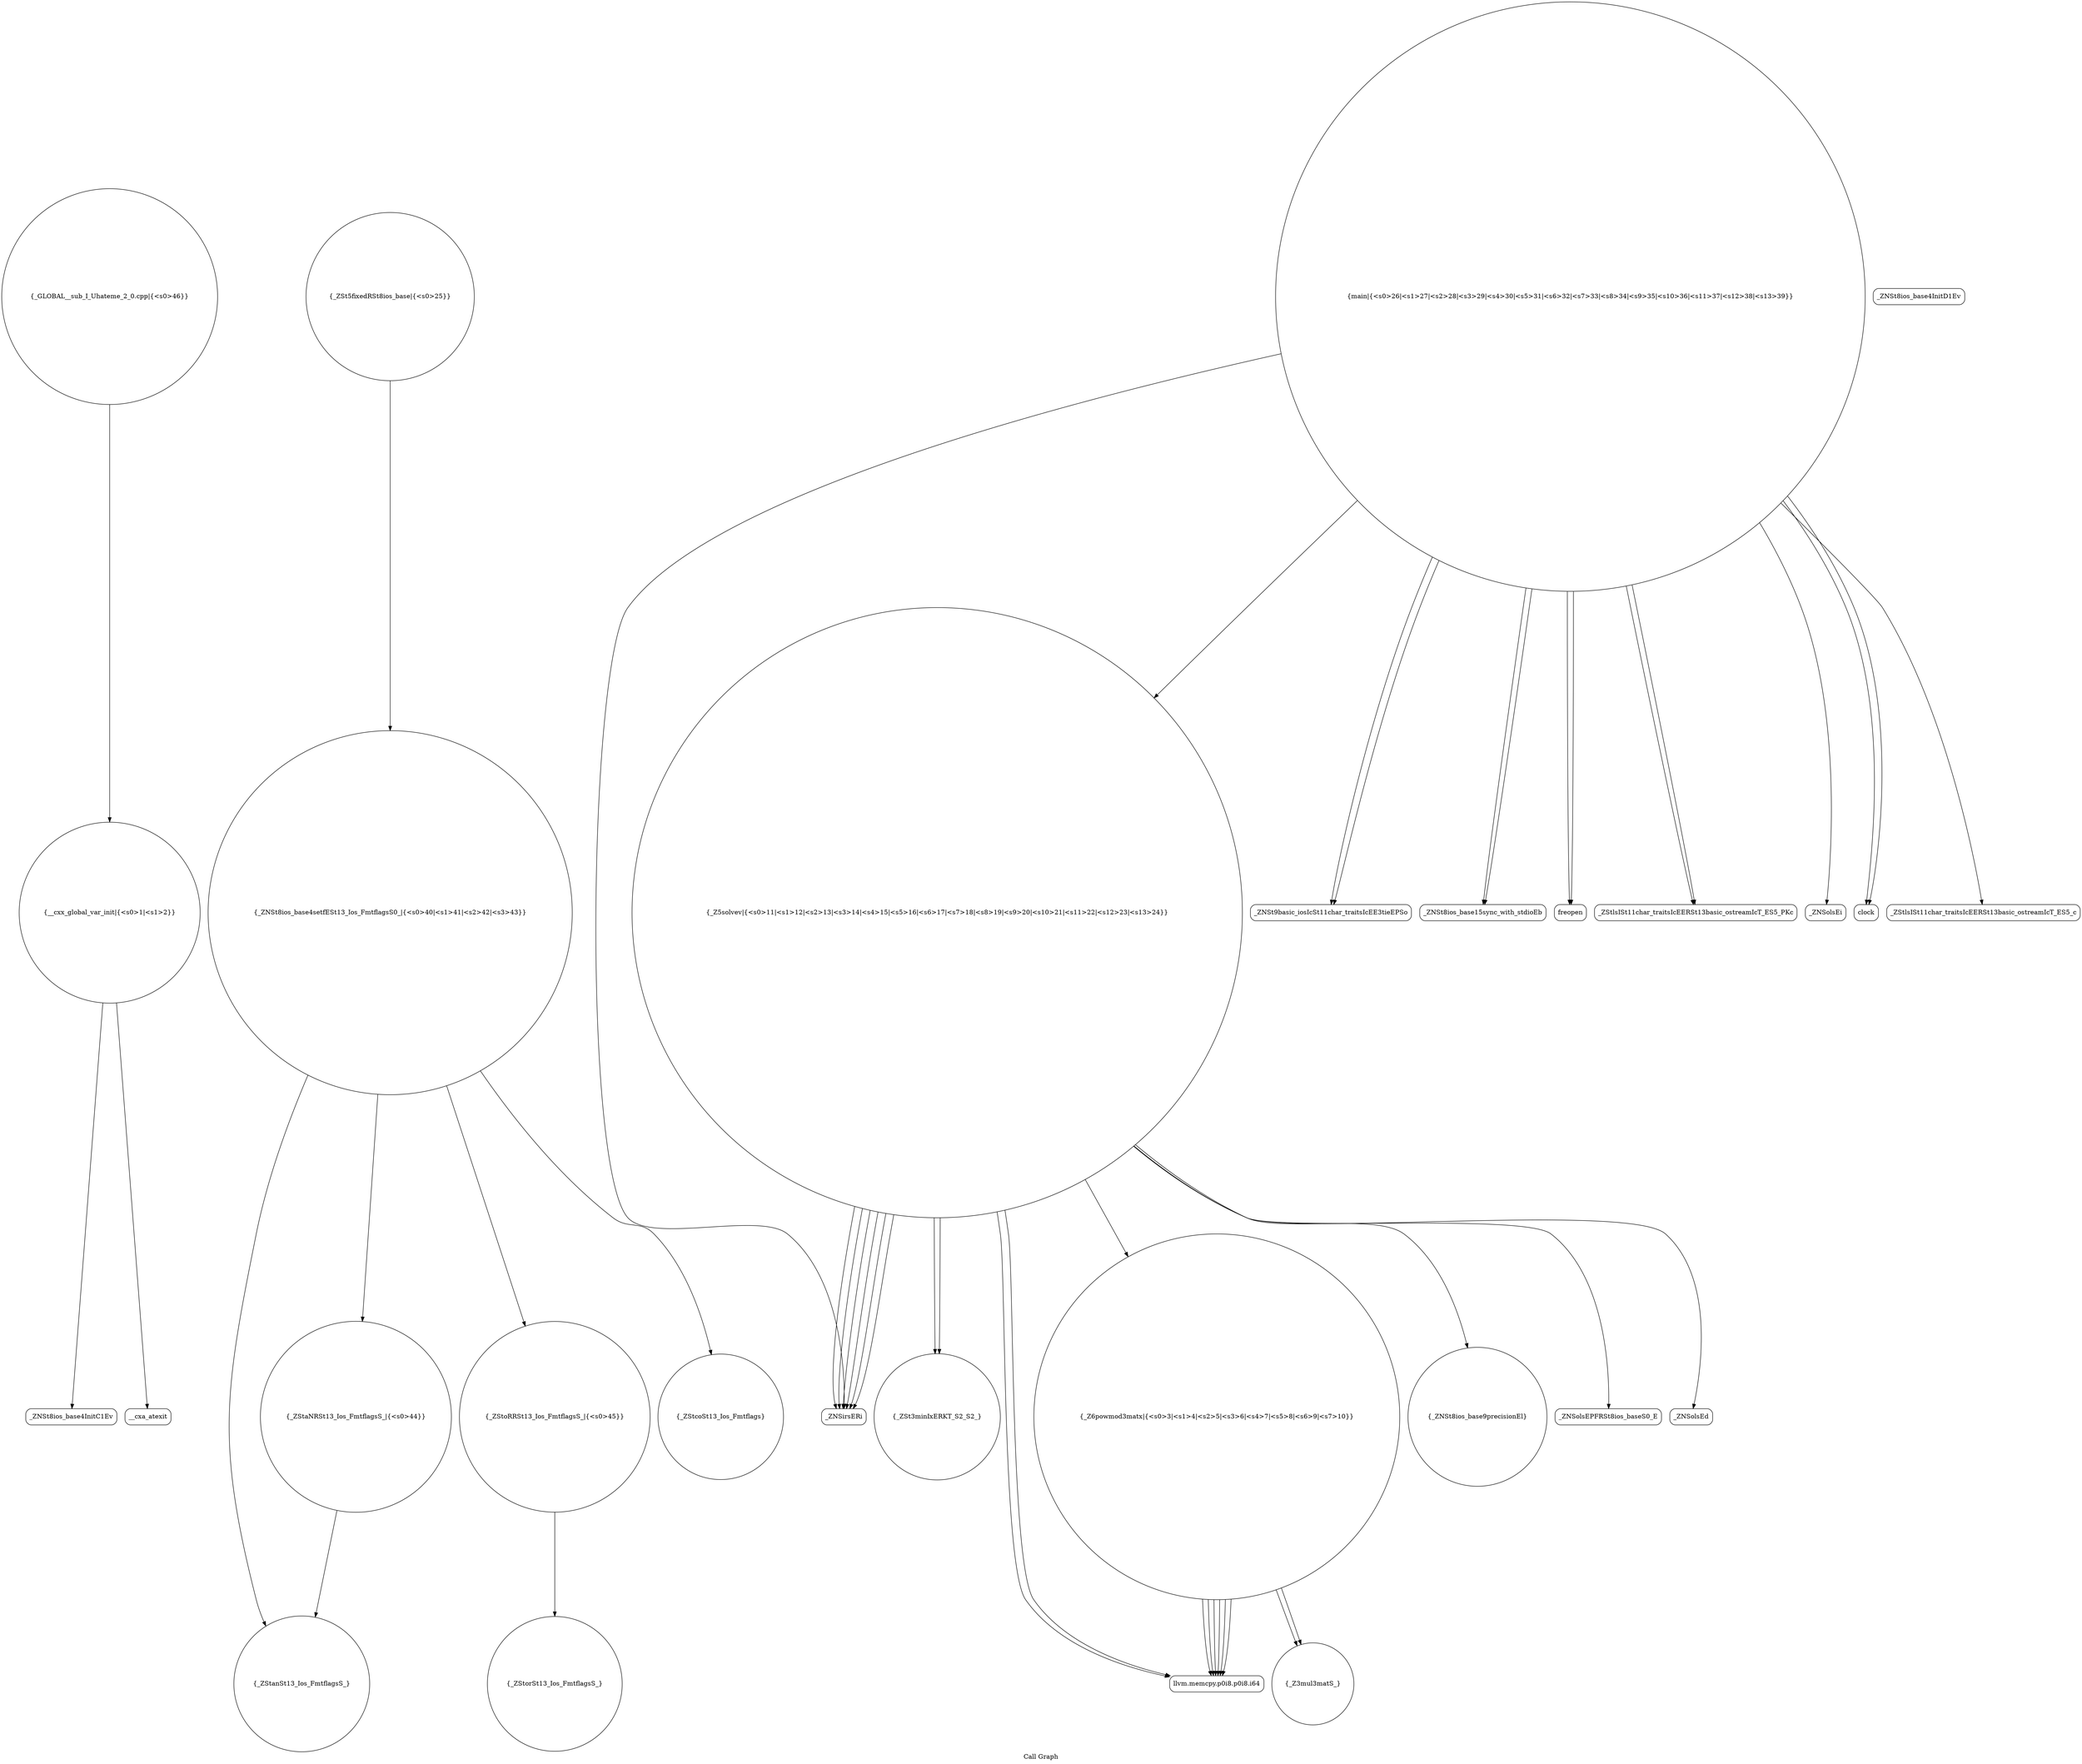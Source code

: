 digraph "Call Graph" {
	label="Call Graph";

	Node0x56046fc55e50 [shape=record,shape=circle,label="{__cxx_global_var_init|{<s0>1|<s1>2}}"];
	Node0x56046fc55e50:s0 -> Node0x56046fc562e0[color=black];
	Node0x56046fc55e50:s1 -> Node0x56046fc563e0[color=black];
	Node0x56046fc56f60 [shape=record,shape=circle,label="{_ZStanSt13_Ios_FmtflagsS_}"];
	Node0x56046fc565e0 [shape=record,shape=circle,label="{_Z5solvev|{<s0>11|<s1>12|<s2>13|<s3>14|<s4>15|<s5>16|<s6>17|<s7>18|<s8>19|<s9>20|<s10>21|<s11>22|<s12>23|<s13>24}}"];
	Node0x56046fc565e0:s0 -> Node0x56046fc56660[color=black];
	Node0x56046fc565e0:s1 -> Node0x56046fc56660[color=black];
	Node0x56046fc565e0:s2 -> Node0x56046fc56660[color=black];
	Node0x56046fc565e0:s3 -> Node0x56046fc56660[color=black];
	Node0x56046fc565e0:s4 -> Node0x56046fc56660[color=black];
	Node0x56046fc565e0:s5 -> Node0x56046fc56660[color=black];
	Node0x56046fc565e0:s6 -> Node0x56046fc566e0[color=black];
	Node0x56046fc565e0:s7 -> Node0x56046fc566e0[color=black];
	Node0x56046fc565e0:s8 -> Node0x56046fc56560[color=black];
	Node0x56046fc565e0:s9 -> Node0x56046fc564e0[color=black];
	Node0x56046fc565e0:s10 -> Node0x56046fc56560[color=black];
	Node0x56046fc565e0:s11 -> Node0x56046fc56760[color=black];
	Node0x56046fc565e0:s12 -> Node0x56046fc567e0[color=black];
	Node0x56046fc565e0:s13 -> Node0x56046fc568e0[color=black];
	Node0x56046fc56960 [shape=record,shape=circle,label="{main|{<s0>26|<s1>27|<s2>28|<s3>29|<s4>30|<s5>31|<s6>32|<s7>33|<s8>34|<s9>35|<s10>36|<s11>37|<s12>38|<s13>39}}"];
	Node0x56046fc56960:s0 -> Node0x56046fc569e0[color=black];
	Node0x56046fc56960:s1 -> Node0x56046fc569e0[color=black];
	Node0x56046fc56960:s2 -> Node0x56046fc56a60[color=black];
	Node0x56046fc56960:s3 -> Node0x56046fc56a60[color=black];
	Node0x56046fc56960:s4 -> Node0x56046fc56ae0[color=black];
	Node0x56046fc56960:s5 -> Node0x56046fc56ae0[color=black];
	Node0x56046fc56960:s6 -> Node0x56046fc56660[color=black];
	Node0x56046fc56960:s7 -> Node0x56046fc56b60[color=black];
	Node0x56046fc56960:s8 -> Node0x56046fc56be0[color=black];
	Node0x56046fc56960:s9 -> Node0x56046fc56b60[color=black];
	Node0x56046fc56960:s10 -> Node0x56046fc56c60[color=black];
	Node0x56046fc56960:s11 -> Node0x56046fc565e0[color=black];
	Node0x56046fc56960:s12 -> Node0x56046fc56c60[color=black];
	Node0x56046fc56960:s13 -> Node0x56046fc56ce0[color=black];
	Node0x56046fc56ce0 [shape=record,shape=Mrecord,label="{_ZStlsISt11char_traitsIcEERSt13basic_ostreamIcT_ES5_c}"];
	Node0x56046fc56360 [shape=record,shape=Mrecord,label="{_ZNSt8ios_base4InitD1Ev}"];
	Node0x56046fc57060 [shape=record,shape=circle,label="{_GLOBAL__sub_I_Uhateme_2_0.cpp|{<s0>46}}"];
	Node0x56046fc57060:s0 -> Node0x56046fc55e50[color=black];
	Node0x56046fc566e0 [shape=record,shape=circle,label="{_ZSt3minIxERKT_S2_S2_}"];
	Node0x56046fc56a60 [shape=record,shape=Mrecord,label="{_ZNSt8ios_base15sync_with_stdioEb}"];
	Node0x56046fc56de0 [shape=record,shape=circle,label="{_ZStaNRSt13_Ios_FmtflagsS_|{<s0>44}}"];
	Node0x56046fc56de0:s0 -> Node0x56046fc56f60[color=black];
	Node0x56046fc56460 [shape=record,shape=circle,label="{_Z3mul3matS_}"];
	Node0x56046fc567e0 [shape=record,shape=Mrecord,label="{_ZNSolsEPFRSt8ios_baseS0_E}"];
	Node0x56046fc56b60 [shape=record,shape=Mrecord,label="{_ZStlsISt11char_traitsIcEERSt13basic_ostreamIcT_ES5_PKc}"];
	Node0x56046fc56ee0 [shape=record,shape=circle,label="{_ZStoRRSt13_Ios_FmtflagsS_|{<s0>45}}"];
	Node0x56046fc56ee0:s0 -> Node0x56046fc56fe0[color=black];
	Node0x56046fc56560 [shape=record,shape=Mrecord,label="{llvm.memcpy.p0i8.p0i8.i64}"];
	Node0x56046fc568e0 [shape=record,shape=Mrecord,label="{_ZNSolsEd}"];
	Node0x56046fc56c60 [shape=record,shape=Mrecord,label="{clock}"];
	Node0x56046fc562e0 [shape=record,shape=Mrecord,label="{_ZNSt8ios_base4InitC1Ev}"];
	Node0x56046fc56fe0 [shape=record,shape=circle,label="{_ZStorSt13_Ios_FmtflagsS_}"];
	Node0x56046fc56660 [shape=record,shape=Mrecord,label="{_ZNSirsERi}"];
	Node0x56046fc569e0 [shape=record,shape=Mrecord,label="{_ZNSt9basic_iosIcSt11char_traitsIcEE3tieEPSo}"];
	Node0x56046fc56d60 [shape=record,shape=circle,label="{_ZNSt8ios_base4setfESt13_Ios_FmtflagsS0_|{<s0>40|<s1>41|<s2>42|<s3>43}}"];
	Node0x56046fc56d60:s0 -> Node0x56046fc56e60[color=black];
	Node0x56046fc56d60:s1 -> Node0x56046fc56de0[color=black];
	Node0x56046fc56d60:s2 -> Node0x56046fc56f60[color=black];
	Node0x56046fc56d60:s3 -> Node0x56046fc56ee0[color=black];
	Node0x56046fc563e0 [shape=record,shape=Mrecord,label="{__cxa_atexit}"];
	Node0x56046fc56760 [shape=record,shape=circle,label="{_ZNSt8ios_base9precisionEl}"];
	Node0x56046fc56ae0 [shape=record,shape=Mrecord,label="{freopen}"];
	Node0x56046fc56e60 [shape=record,shape=circle,label="{_ZStcoSt13_Ios_Fmtflags}"];
	Node0x56046fc564e0 [shape=record,shape=circle,label="{_Z6powmod3matx|{<s0>3|<s1>4|<s2>5|<s3>6|<s4>7|<s5>8|<s6>9|<s7>10}}"];
	Node0x56046fc564e0:s0 -> Node0x56046fc56560[color=black];
	Node0x56046fc564e0:s1 -> Node0x56046fc56560[color=black];
	Node0x56046fc564e0:s2 -> Node0x56046fc56460[color=black];
	Node0x56046fc564e0:s3 -> Node0x56046fc56560[color=black];
	Node0x56046fc564e0:s4 -> Node0x56046fc56560[color=black];
	Node0x56046fc564e0:s5 -> Node0x56046fc56560[color=black];
	Node0x56046fc564e0:s6 -> Node0x56046fc56460[color=black];
	Node0x56046fc564e0:s7 -> Node0x56046fc56560[color=black];
	Node0x56046fc56860 [shape=record,shape=circle,label="{_ZSt5fixedRSt8ios_base|{<s0>25}}"];
	Node0x56046fc56860:s0 -> Node0x56046fc56d60[color=black];
	Node0x56046fc56be0 [shape=record,shape=Mrecord,label="{_ZNSolsEi}"];
}
